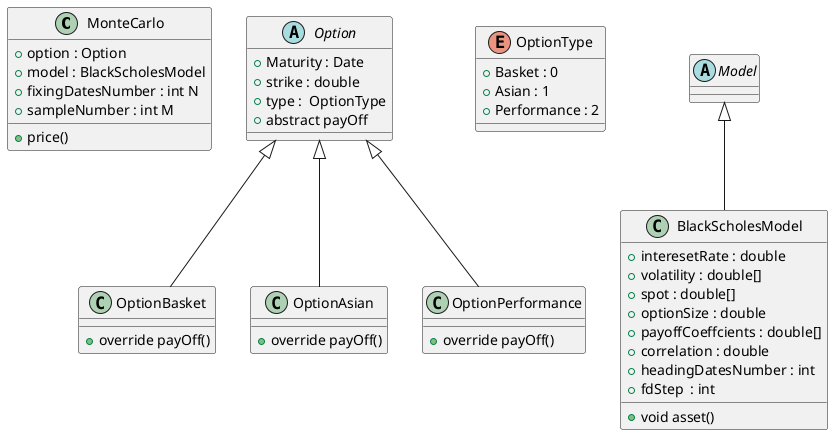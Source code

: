 @startuml conception


class MonteCarlo {
    + option : Option 
    + model : BlackScholesModel
    + fixingDatesNumber : int N
    + sampleNumber : int M
    + price()
    
    
}


abstract class Option {
    + Maturity : Date 
    + strike : double 
    + type :  OptionType 
    + abstract payOff 
}

Enum OptionType {
    + Basket : 0 
    + Asian : 1 
    + Performance : 2
}

class OptionBasket {
    + override payOff()
}

class OptionAsian {
    + override payOff()
}

class OptionPerformance {
    + override payOff()
}

Option <|-- OptionBasket 
Option <|-- OptionAsian 
Option <|-- OptionPerformance 


abstract class Model {

}

class BlackScholesModel {
    + interesetRate : double 
    + volatility : double[]
    + spot : double[]
    + optionSize : double
    + payoffCoeffcients : double[] 
    + correlation : double 
    + headingDatesNumber : int 
    + fdStep  : int 
    + void asset()
}

Model <|-- BlackScholesModel

@enduml 